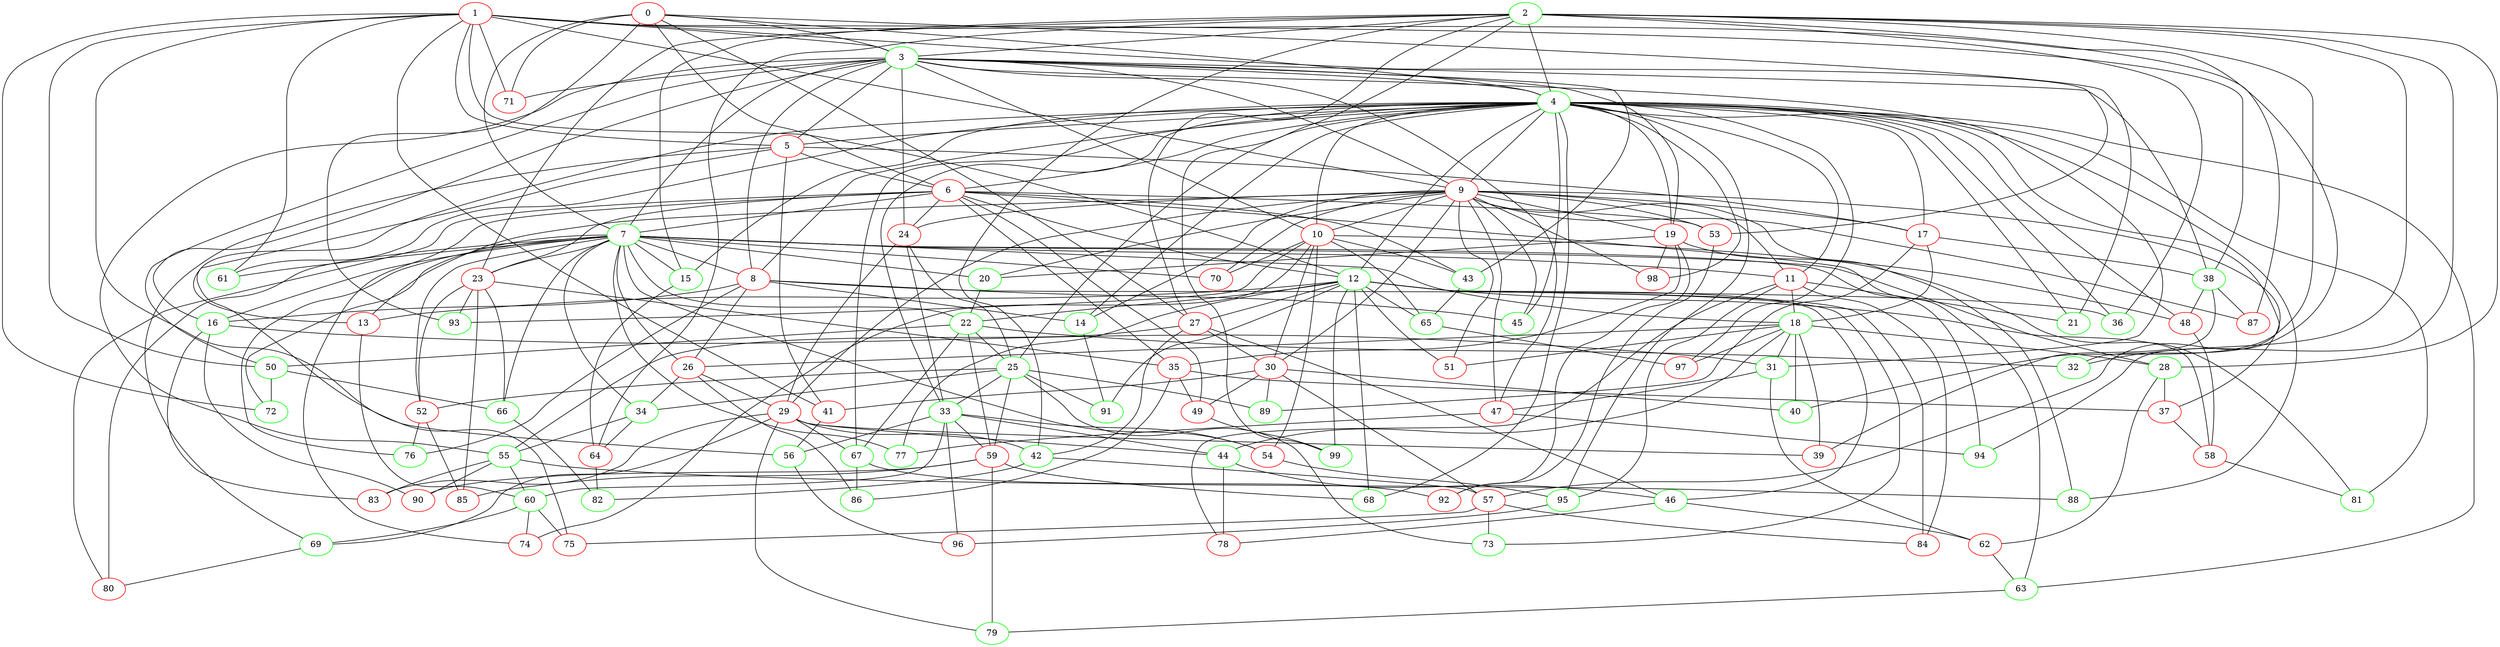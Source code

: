 strict graph C {
	graph [name=C];
	0	 [color=red];
	3	 [color=green];
	0 -- 3;
	4	 [color=green];
	0 -- 4;
	6	 [color=red];
	0 -- 6;
	7	 [color=green];
	0 -- 7;
	21	 [color=green];
	0 -- 21;
	27	 [color=red];
	0 -- 27;
	71	 [color=red];
	0 -- 71;
	93	 [color=green];
	0 -- 93;
	1	 [color=red];
	1 -- 3;
	5	 [color=red];
	1 -- 5;
	9	 [color=red];
	1 -- 9;
	12	 [color=green];
	1 -- 12;
	38	 [color=green];
	1 -- 38;
	41	 [color=red];
	1 -- 41;
	50	 [color=green];
	1 -- 50;
	53	 [color=red];
	1 -- 53;
	56	 [color=green];
	1 -- 56;
	57	 [color=red];
	1 -- 57;
	61	 [color=green];
	1 -- 61;
	1 -- 71;
	72	 [color=green];
	1 -- 72;
	2	 [color=green];
	2 -- 3;
	2 -- 4;
	15	 [color=green];
	2 -- 15;
	23	 [color=red];
	2 -- 23;
	2 -- 27;
	28	 [color=green];
	2 -- 28;
	32	 [color=green];
	2 -- 32;
	36	 [color=green];
	2 -- 36;
	40	 [color=green];
	2 -- 40;
	42	 [color=green];
	2 -- 42;
	64	 [color=red];
	2 -- 64;
	87	 [color=red];
	2 -- 87;
	94	 [color=green];
	2 -- 94;
	99	 [color=green];
	2 -- 99;
	3 -- 4;
	3 -- 5;
	3 -- 7;
	8	 [color=red];
	3 -- 8;
	3 -- 9;
	10	 [color=red];
	3 -- 10;
	16	 [color=green];
	3 -- 16;
	19	 [color=red];
	3 -- 19;
	24	 [color=red];
	3 -- 24;
	31	 [color=green];
	3 -- 31;
	3 -- 38;
	43	 [color=green];
	3 -- 43;
	47	 [color=red];
	3 -- 47;
	3 -- 50;
	55	 [color=green];
	3 -- 55;
	3 -- 71;
	4 -- 5;
	4 -- 6;
	4 -- 8;
	4 -- 9;
	4 -- 10;
	11	 [color=red];
	4 -- 11;
	4 -- 12;
	13	 [color=red];
	4 -- 13;
	14	 [color=green];
	4 -- 14;
	4 -- 15;
	17	 [color=red];
	4 -- 17;
	4 -- 19;
	4 -- 21;
	25	 [color=green];
	4 -- 25;
	4 -- 32;
	33	 [color=green];
	4 -- 33;
	4 -- 36;
	45	 [color=green];
	4 -- 45;
	48	 [color=red];
	4 -- 48;
	4 -- 61;
	63	 [color=green];
	4 -- 63;
	67	 [color=green];
	4 -- 67;
	68	 [color=green];
	4 -- 68;
	81	 [color=green];
	4 -- 81;
	88	 [color=green];
	4 -- 88;
	95	 [color=green];
	4 -- 95;
	97	 [color=red];
	4 -- 97;
	98	 [color=red];
	4 -- 98;
	5 -- 6;
	5 -- 17;
	5 -- 41;
	69	 [color=green];
	5 -- 69;
	75	 [color=red];
	5 -- 75;
	6 -- 7;
	6 -- 12;
	6 -- 23;
	6 -- 24;
	35	 [color=red];
	6 -- 35;
	6 -- 43;
	49	 [color=red];
	6 -- 49;
	6 -- 53;
	6 -- 63;
	74	 [color=red];
	6 -- 74;
	80	 [color=red];
	6 -- 80;
	7 -- 8;
	7 -- 11;
	7 -- 15;
	7 -- 16;
	18	 [color=green];
	7 -- 18;
	20	 [color=green];
	7 -- 20;
	22	 [color=green];
	7 -- 22;
	7 -- 23;
	26	 [color=red];
	7 -- 26;
	7 -- 28;
	34	 [color=green];
	7 -- 34;
	52	 [color=red];
	7 -- 52;
	54	 [color=red];
	7 -- 54;
	7 -- 61;
	66	 [color=green];
	7 -- 66;
	70	 [color=red];
	7 -- 70;
	7 -- 72;
	76	 [color=green];
	7 -- 76;
	77	 [color=green];
	7 -- 77;
	7 -- 80;
	7 -- 94;
	8 -- 14;
	8 -- 16;
	8 -- 26;
	8 -- 36;
	8 -- 45;
	8 -- 76;
	9 -- 10;
	9 -- 11;
	9 -- 13;
	9 -- 14;
	9 -- 17;
	9 -- 19;
	9 -- 20;
	9 -- 24;
	29	 [color=red];
	9 -- 29;
	30	 [color=red];
	9 -- 30;
	37	 [color=red];
	9 -- 37;
	9 -- 45;
	9 -- 47;
	51	 [color=red];
	9 -- 51;
	9 -- 53;
	9 -- 70;
	9 -- 87;
	9 -- 88;
	9 -- 98;
	10 -- 30;
	10 -- 43;
	10 -- 48;
	10 -- 54;
	65	 [color=green];
	10 -- 65;
	10 -- 70;
	10 -- 74;
	10 -- 93;
	11 -- 18;
	11 -- 21;
	78	 [color=red];
	11 -- 78;
	84	 [color=red];
	11 -- 84;
	11 -- 95;
	12 -- 13;
	12 -- 22;
	12 -- 27;
	46	 [color=green];
	12 -- 46;
	12 -- 51;
	58	 [color=red];
	12 -- 58;
	12 -- 65;
	12 -- 68;
	73	 [color=green];
	12 -- 73;
	12 -- 77;
	12 -- 84;
	91	 [color=green];
	12 -- 91;
	12 -- 99;
	60	 [color=green];
	13 -- 60;
	14 -- 91;
	15 -- 64;
	16 -- 31;
	83	 [color=red];
	16 -- 83;
	90	 [color=red];
	16 -- 90;
	17 -- 18;
	17 -- 38;
	89	 [color=green];
	17 -- 89;
	18 -- 26;
	18 -- 28;
	18 -- 31;
	39	 [color=red];
	18 -- 39;
	18 -- 40;
	44	 [color=green];
	18 -- 44;
	18 -- 51;
	18 -- 97;
	19 -- 20;
	19 -- 35;
	19 -- 81;
	92	 [color=red];
	19 -- 92;
	19 -- 98;
	20 -- 22;
	22 -- 25;
	22 -- 32;
	22 -- 50;
	59	 [color=red];
	22 -- 59;
	22 -- 67;
	23 -- 35;
	23 -- 52;
	23 -- 66;
	85	 [color=red];
	23 -- 85;
	23 -- 93;
	24 -- 25;
	24 -- 29;
	24 -- 33;
	25 -- 33;
	25 -- 34;
	25 -- 52;
	25 -- 59;
	25 -- 73;
	25 -- 89;
	25 -- 91;
	26 -- 29;
	26 -- 34;
	86	 [color=green];
	26 -- 86;
	27 -- 30;
	27 -- 42;
	27 -- 46;
	27 -- 55;
	28 -- 37;
	62	 [color=red];
	28 -- 62;
	29 -- 39;
	29 -- 42;
	29 -- 44;
	29 -- 67;
	29 -- 69;
	79	 [color=green];
	29 -- 79;
	29 -- 83;
	30 -- 40;
	30 -- 41;
	30 -- 49;
	30 -- 57;
	30 -- 89;
	31 -- 47;
	31 -- 62;
	33 -- 44;
	33 -- 54;
	33 -- 56;
	33 -- 59;
	33 -- 60;
	96	 [color=red];
	33 -- 96;
	34 -- 55;
	34 -- 64;
	35 -- 37;
	35 -- 49;
	35 -- 86;
	37 -- 58;
	38 -- 39;
	38 -- 48;
	38 -- 87;
	41 -- 56;
	42 -- 57;
	82	 [color=green];
	42 -- 82;
	43 -- 65;
	44 -- 46;
	44 -- 78;
	46 -- 62;
	46 -- 78;
	47 -- 77;
	47 -- 94;
	48 -- 58;
	49 -- 99;
	50 -- 66;
	50 -- 72;
	52 -- 76;
	52 -- 85;
	53 -- 92;
	54 -- 95;
	55 -- 60;
	55 -- 83;
	55 -- 88;
	55 -- 90;
	56 -- 96;
	57 -- 73;
	57 -- 75;
	57 -- 84;
	58 -- 81;
	59 -- 68;
	59 -- 79;
	59 -- 85;
	59 -- 90;
	60 -- 69;
	60 -- 74;
	60 -- 75;
	62 -- 63;
	63 -- 79;
	64 -- 82;
	65 -- 97;
	66 -- 82;
	67 -- 86;
	67 -- 92;
	69 -- 80;
	95 -- 96;
}
